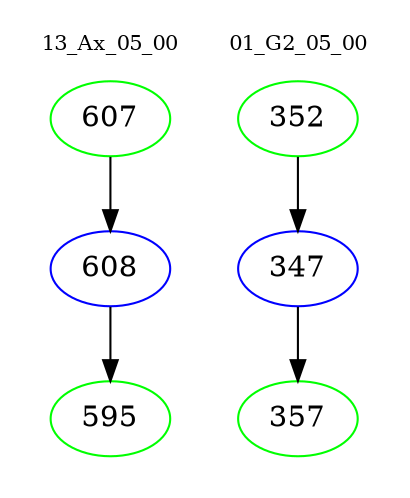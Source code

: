digraph{
subgraph cluster_0 {
color = white
label = "13_Ax_05_00";
fontsize=10;
T0_607 [label="607", color="green"]
T0_607 -> T0_608 [color="black"]
T0_608 [label="608", color="blue"]
T0_608 -> T0_595 [color="black"]
T0_595 [label="595", color="green"]
}
subgraph cluster_1 {
color = white
label = "01_G2_05_00";
fontsize=10;
T1_352 [label="352", color="green"]
T1_352 -> T1_347 [color="black"]
T1_347 [label="347", color="blue"]
T1_347 -> T1_357 [color="black"]
T1_357 [label="357", color="green"]
}
}
